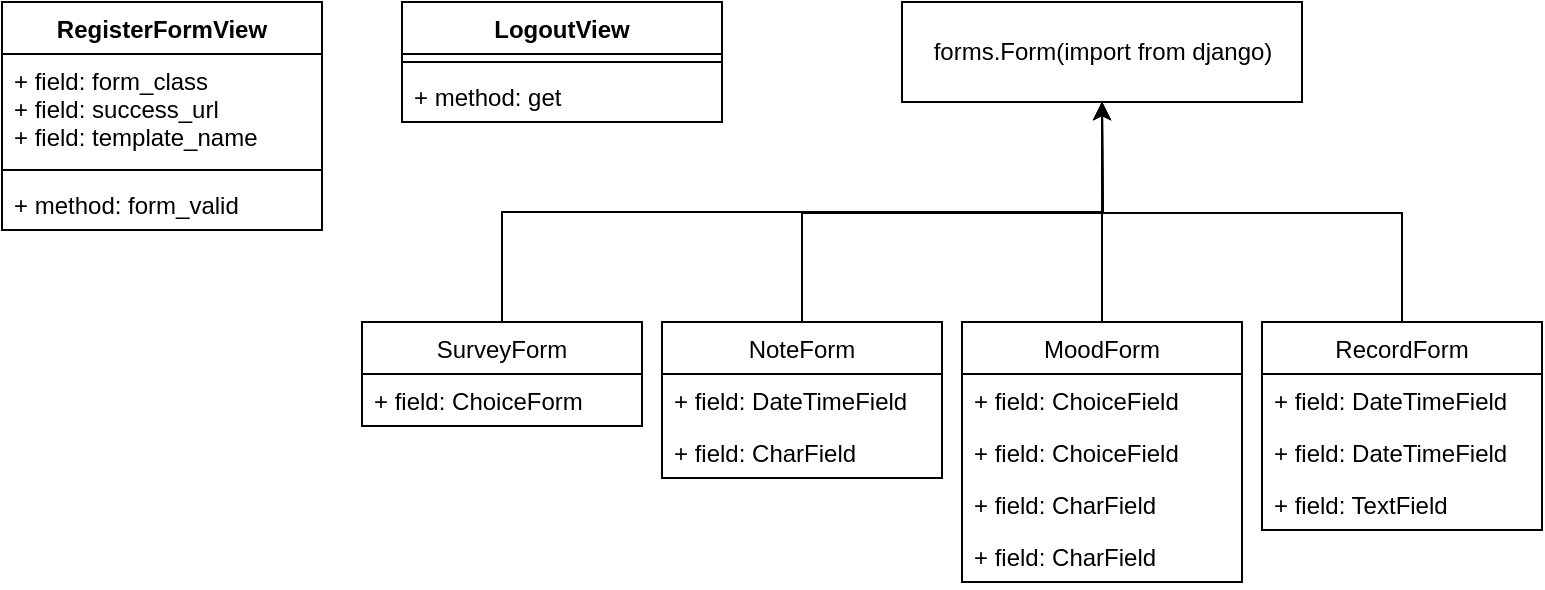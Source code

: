 <mxfile version="13.1.3" type="google"><diagram id="C5RBs43oDa-KdzZeNtuy" name="Page-1"><mxGraphModel dx="1426" dy="798" grid="1" gridSize="10" guides="1" tooltips="1" connect="1" arrows="1" fold="1" page="1" pageScale="1" pageWidth="827" pageHeight="1169" math="0" shadow="0"><root><mxCell id="WIyWlLk6GJQsqaUBKTNV-0"/><mxCell id="WIyWlLk6GJQsqaUBKTNV-1" parent="WIyWlLk6GJQsqaUBKTNV-0"/><mxCell id="PYvyK-hbQKO43qHOHARW-0" value="LogoutView" style="swimlane;fontStyle=1;align=center;verticalAlign=top;childLayout=stackLayout;horizontal=1;startSize=26;horizontalStack=0;resizeParent=1;resizeParentMax=0;resizeLast=0;collapsible=1;marginBottom=0;" vertex="1" parent="WIyWlLk6GJQsqaUBKTNV-1"><mxGeometry x="240" y="40" width="160" height="60" as="geometry"/></mxCell><mxCell id="PYvyK-hbQKO43qHOHARW-2" value="" style="line;strokeWidth=1;fillColor=none;align=left;verticalAlign=middle;spacingTop=-1;spacingLeft=3;spacingRight=3;rotatable=0;labelPosition=right;points=[];portConstraint=eastwest;" vertex="1" parent="PYvyK-hbQKO43qHOHARW-0"><mxGeometry y="26" width="160" height="8" as="geometry"/></mxCell><mxCell id="PYvyK-hbQKO43qHOHARW-3" value="+ method: get" style="text;strokeColor=none;fillColor=none;align=left;verticalAlign=top;spacingLeft=4;spacingRight=4;overflow=hidden;rotatable=0;points=[[0,0.5],[1,0.5]];portConstraint=eastwest;" vertex="1" parent="PYvyK-hbQKO43qHOHARW-0"><mxGeometry y="34" width="160" height="26" as="geometry"/></mxCell><mxCell id="PYvyK-hbQKO43qHOHARW-8" value="RegisterFormView" style="swimlane;fontStyle=1;align=center;verticalAlign=top;childLayout=stackLayout;horizontal=1;startSize=26;horizontalStack=0;resizeParent=1;resizeParentMax=0;resizeLast=0;collapsible=1;marginBottom=0;" vertex="1" parent="WIyWlLk6GJQsqaUBKTNV-1"><mxGeometry x="40" y="40" width="160" height="114" as="geometry"/></mxCell><mxCell id="PYvyK-hbQKO43qHOHARW-9" value="+ field: form_class&#xa;+ field: success_url&#xa;+ field: template_name" style="text;strokeColor=none;fillColor=none;align=left;verticalAlign=top;spacingLeft=4;spacingRight=4;overflow=hidden;rotatable=0;points=[[0,0.5],[1,0.5]];portConstraint=eastwest;" vertex="1" parent="PYvyK-hbQKO43qHOHARW-8"><mxGeometry y="26" width="160" height="54" as="geometry"/></mxCell><mxCell id="PYvyK-hbQKO43qHOHARW-10" value="" style="line;strokeWidth=1;fillColor=none;align=left;verticalAlign=middle;spacingTop=-1;spacingLeft=3;spacingRight=3;rotatable=0;labelPosition=right;points=[];portConstraint=eastwest;" vertex="1" parent="PYvyK-hbQKO43qHOHARW-8"><mxGeometry y="80" width="160" height="8" as="geometry"/></mxCell><mxCell id="PYvyK-hbQKO43qHOHARW-11" value="+ method: form_valid" style="text;strokeColor=none;fillColor=none;align=left;verticalAlign=top;spacingLeft=4;spacingRight=4;overflow=hidden;rotatable=0;points=[[0,0.5],[1,0.5]];portConstraint=eastwest;" vertex="1" parent="PYvyK-hbQKO43qHOHARW-8"><mxGeometry y="88" width="160" height="26" as="geometry"/></mxCell><mxCell id="PYvyK-hbQKO43qHOHARW-12" value="forms.Form(import from django)" style="html=1;" vertex="1" parent="WIyWlLk6GJQsqaUBKTNV-1"><mxGeometry x="490" y="40" width="200" height="50" as="geometry"/></mxCell><mxCell id="PYvyK-hbQKO43qHOHARW-36" style="edgeStyle=orthogonalEdgeStyle;rounded=0;orthogonalLoop=1;jettySize=auto;html=1;exitX=0.5;exitY=0;exitDx=0;exitDy=0;" edge="1" parent="WIyWlLk6GJQsqaUBKTNV-1" source="PYvyK-hbQKO43qHOHARW-21"><mxGeometry relative="1" as="geometry"><mxPoint x="590" y="90" as="targetPoint"/></mxGeometry></mxCell><mxCell id="PYvyK-hbQKO43qHOHARW-21" value="RecordForm" style="swimlane;fontStyle=0;childLayout=stackLayout;horizontal=1;startSize=26;fillColor=none;horizontalStack=0;resizeParent=1;resizeParentMax=0;resizeLast=0;collapsible=1;marginBottom=0;" vertex="1" parent="WIyWlLk6GJQsqaUBKTNV-1"><mxGeometry x="670" y="200" width="140" height="104" as="geometry"/></mxCell><mxCell id="PYvyK-hbQKO43qHOHARW-22" value="+ field: DateTimeField" style="text;strokeColor=none;fillColor=none;align=left;verticalAlign=top;spacingLeft=4;spacingRight=4;overflow=hidden;rotatable=0;points=[[0,0.5],[1,0.5]];portConstraint=eastwest;" vertex="1" parent="PYvyK-hbQKO43qHOHARW-21"><mxGeometry y="26" width="140" height="26" as="geometry"/></mxCell><mxCell id="PYvyK-hbQKO43qHOHARW-23" value="+ field: DateTimeField" style="text;strokeColor=none;fillColor=none;align=left;verticalAlign=top;spacingLeft=4;spacingRight=4;overflow=hidden;rotatable=0;points=[[0,0.5],[1,0.5]];portConstraint=eastwest;" vertex="1" parent="PYvyK-hbQKO43qHOHARW-21"><mxGeometry y="52" width="140" height="26" as="geometry"/></mxCell><mxCell id="PYvyK-hbQKO43qHOHARW-24" value="+ field: TextField" style="text;strokeColor=none;fillColor=none;align=left;verticalAlign=top;spacingLeft=4;spacingRight=4;overflow=hidden;rotatable=0;points=[[0,0.5],[1,0.5]];portConstraint=eastwest;" vertex="1" parent="PYvyK-hbQKO43qHOHARW-21"><mxGeometry y="78" width="140" height="26" as="geometry"/></mxCell><mxCell id="PYvyK-hbQKO43qHOHARW-35" style="edgeStyle=orthogonalEdgeStyle;rounded=0;orthogonalLoop=1;jettySize=auto;html=1;exitX=0.5;exitY=0;exitDx=0;exitDy=0;entryX=0.5;entryY=1;entryDx=0;entryDy=0;" edge="1" parent="WIyWlLk6GJQsqaUBKTNV-1" source="PYvyK-hbQKO43qHOHARW-17" target="PYvyK-hbQKO43qHOHARW-12"><mxGeometry relative="1" as="geometry"/></mxCell><mxCell id="PYvyK-hbQKO43qHOHARW-17" value="MoodForm" style="swimlane;fontStyle=0;childLayout=stackLayout;horizontal=1;startSize=26;fillColor=none;horizontalStack=0;resizeParent=1;resizeParentMax=0;resizeLast=0;collapsible=1;marginBottom=0;" vertex="1" parent="WIyWlLk6GJQsqaUBKTNV-1"><mxGeometry x="520" y="200" width="140" height="130" as="geometry"/></mxCell><mxCell id="PYvyK-hbQKO43qHOHARW-18" value="+ field: ChoiceField" style="text;strokeColor=none;fillColor=none;align=left;verticalAlign=top;spacingLeft=4;spacingRight=4;overflow=hidden;rotatable=0;points=[[0,0.5],[1,0.5]];portConstraint=eastwest;" vertex="1" parent="PYvyK-hbQKO43qHOHARW-17"><mxGeometry y="26" width="140" height="26" as="geometry"/></mxCell><mxCell id="PYvyK-hbQKO43qHOHARW-19" value="+ field: ChoiceField" style="text;strokeColor=none;fillColor=none;align=left;verticalAlign=top;spacingLeft=4;spacingRight=4;overflow=hidden;rotatable=0;points=[[0,0.5],[1,0.5]];portConstraint=eastwest;" vertex="1" parent="PYvyK-hbQKO43qHOHARW-17"><mxGeometry y="52" width="140" height="26" as="geometry"/></mxCell><mxCell id="PYvyK-hbQKO43qHOHARW-20" value="+ field: CharField" style="text;strokeColor=none;fillColor=none;align=left;verticalAlign=top;spacingLeft=4;spacingRight=4;overflow=hidden;rotatable=0;points=[[0,0.5],[1,0.5]];portConstraint=eastwest;" vertex="1" parent="PYvyK-hbQKO43qHOHARW-17"><mxGeometry y="78" width="140" height="26" as="geometry"/></mxCell><mxCell id="PYvyK-hbQKO43qHOHARW-39" value="+ field: CharField" style="text;strokeColor=none;fillColor=none;align=left;verticalAlign=top;spacingLeft=4;spacingRight=4;overflow=hidden;rotatable=0;points=[[0,0.5],[1,0.5]];portConstraint=eastwest;" vertex="1" parent="PYvyK-hbQKO43qHOHARW-17"><mxGeometry y="104" width="140" height="26" as="geometry"/></mxCell><mxCell id="PYvyK-hbQKO43qHOHARW-37" style="edgeStyle=orthogonalEdgeStyle;rounded=0;orthogonalLoop=1;jettySize=auto;html=1;exitX=0.5;exitY=0;exitDx=0;exitDy=0;" edge="1" parent="WIyWlLk6GJQsqaUBKTNV-1" source="PYvyK-hbQKO43qHOHARW-13"><mxGeometry relative="1" as="geometry"><mxPoint x="590" y="90" as="targetPoint"/></mxGeometry></mxCell><mxCell id="PYvyK-hbQKO43qHOHARW-13" value="NoteForm" style="swimlane;fontStyle=0;childLayout=stackLayout;horizontal=1;startSize=26;fillColor=none;horizontalStack=0;resizeParent=1;resizeParentMax=0;resizeLast=0;collapsible=1;marginBottom=0;" vertex="1" parent="WIyWlLk6GJQsqaUBKTNV-1"><mxGeometry x="370" y="200" width="140" height="78" as="geometry"/></mxCell><mxCell id="PYvyK-hbQKO43qHOHARW-14" value="+ field: DateTimeField" style="text;strokeColor=none;fillColor=none;align=left;verticalAlign=top;spacingLeft=4;spacingRight=4;overflow=hidden;rotatable=0;points=[[0,0.5],[1,0.5]];portConstraint=eastwest;" vertex="1" parent="PYvyK-hbQKO43qHOHARW-13"><mxGeometry y="26" width="140" height="26" as="geometry"/></mxCell><mxCell id="PYvyK-hbQKO43qHOHARW-15" value="+ field: CharField" style="text;strokeColor=none;fillColor=none;align=left;verticalAlign=top;spacingLeft=4;spacingRight=4;overflow=hidden;rotatable=0;points=[[0,0.5],[1,0.5]];portConstraint=eastwest;" vertex="1" parent="PYvyK-hbQKO43qHOHARW-13"><mxGeometry y="52" width="140" height="26" as="geometry"/></mxCell><mxCell id="PYvyK-hbQKO43qHOHARW-44" style="edgeStyle=orthogonalEdgeStyle;rounded=0;orthogonalLoop=1;jettySize=auto;html=1;exitX=0.5;exitY=0;exitDx=0;exitDy=0;entryX=0.5;entryY=1;entryDx=0;entryDy=0;" edge="1" parent="WIyWlLk6GJQsqaUBKTNV-1" source="PYvyK-hbQKO43qHOHARW-40" target="PYvyK-hbQKO43qHOHARW-12"><mxGeometry relative="1" as="geometry"/></mxCell><mxCell id="PYvyK-hbQKO43qHOHARW-40" value="SurveyForm" style="swimlane;fontStyle=0;childLayout=stackLayout;horizontal=1;startSize=26;fillColor=none;horizontalStack=0;resizeParent=1;resizeParentMax=0;resizeLast=0;collapsible=1;marginBottom=0;strokeColor=#000000;" vertex="1" parent="WIyWlLk6GJQsqaUBKTNV-1"><mxGeometry x="220" y="200" width="140" height="52" as="geometry"/></mxCell><mxCell id="PYvyK-hbQKO43qHOHARW-41" value="+ field: ChoiceForm" style="text;strokeColor=none;fillColor=none;align=left;verticalAlign=top;spacingLeft=4;spacingRight=4;overflow=hidden;rotatable=0;points=[[0,0.5],[1,0.5]];portConstraint=eastwest;" vertex="1" parent="PYvyK-hbQKO43qHOHARW-40"><mxGeometry y="26" width="140" height="26" as="geometry"/></mxCell></root></mxGraphModel></diagram></mxfile>